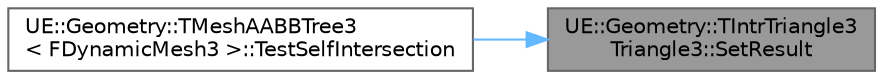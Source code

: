 digraph "UE::Geometry::TIntrTriangle3Triangle3::SetResult"
{
 // INTERACTIVE_SVG=YES
 // LATEX_PDF_SIZE
  bgcolor="transparent";
  edge [fontname=Helvetica,fontsize=10,labelfontname=Helvetica,labelfontsize=10];
  node [fontname=Helvetica,fontsize=10,shape=box,height=0.2,width=0.4];
  rankdir="RL";
  Node1 [id="Node000001",label="UE::Geometry::TIntrTriangle3\lTriangle3::SetResult",height=0.2,width=0.4,color="gray40", fillcolor="grey60", style="filled", fontcolor="black",tooltip="Store an externally-computed segment intersection result."];
  Node1 -> Node2 [id="edge1_Node000001_Node000002",dir="back",color="steelblue1",style="solid",tooltip=" "];
  Node2 [id="Node000002",label="UE::Geometry::TMeshAABBTree3\l\< FDynamicMesh3 \>::TestSelfIntersection",height=0.2,width=0.4,color="grey40", fillcolor="white", style="filled",URL="$dc/dc1/classUE_1_1Geometry_1_1TMeshAABBTree3.html#a2b74954d095ef2e4424fffd7e256c36f",tooltip=" "];
}
